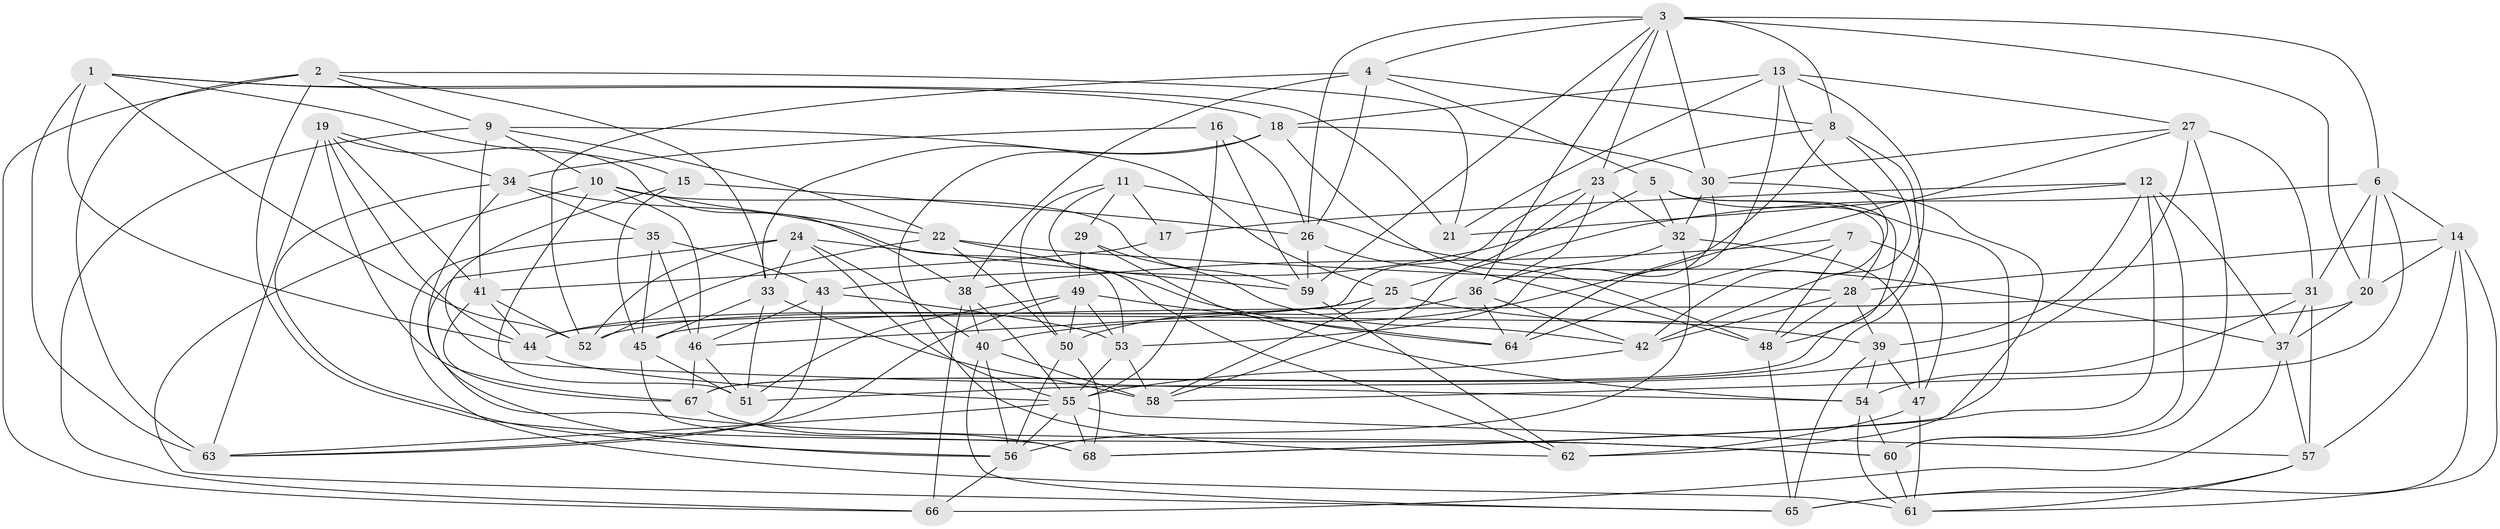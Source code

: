 // original degree distribution, {4: 1.0}
// Generated by graph-tools (version 1.1) at 2025/26/03/09/25 03:26:56]
// undirected, 68 vertices, 198 edges
graph export_dot {
graph [start="1"]
  node [color=gray90,style=filled];
  1;
  2;
  3;
  4;
  5;
  6;
  7;
  8;
  9;
  10;
  11;
  12;
  13;
  14;
  15;
  16;
  17;
  18;
  19;
  20;
  21;
  22;
  23;
  24;
  25;
  26;
  27;
  28;
  29;
  30;
  31;
  32;
  33;
  34;
  35;
  36;
  37;
  38;
  39;
  40;
  41;
  42;
  43;
  44;
  45;
  46;
  47;
  48;
  49;
  50;
  51;
  52;
  53;
  54;
  55;
  56;
  57;
  58;
  59;
  60;
  61;
  62;
  63;
  64;
  65;
  66;
  67;
  68;
  1 -- 15 [weight=1.0];
  1 -- 18 [weight=1.0];
  1 -- 21 [weight=1.0];
  1 -- 44 [weight=1.0];
  1 -- 52 [weight=1.0];
  1 -- 63 [weight=1.0];
  2 -- 9 [weight=1.0];
  2 -- 21 [weight=1.0];
  2 -- 33 [weight=1.0];
  2 -- 60 [weight=1.0];
  2 -- 63 [weight=1.0];
  2 -- 66 [weight=1.0];
  3 -- 4 [weight=1.0];
  3 -- 6 [weight=1.0];
  3 -- 8 [weight=1.0];
  3 -- 20 [weight=2.0];
  3 -- 23 [weight=1.0];
  3 -- 26 [weight=1.0];
  3 -- 30 [weight=1.0];
  3 -- 36 [weight=1.0];
  3 -- 59 [weight=1.0];
  4 -- 5 [weight=1.0];
  4 -- 8 [weight=1.0];
  4 -- 26 [weight=1.0];
  4 -- 38 [weight=1.0];
  4 -- 52 [weight=1.0];
  5 -- 28 [weight=1.0];
  5 -- 32 [weight=1.0];
  5 -- 43 [weight=1.0];
  5 -- 62 [weight=1.0];
  5 -- 67 [weight=1.0];
  6 -- 14 [weight=1.0];
  6 -- 20 [weight=1.0];
  6 -- 25 [weight=1.0];
  6 -- 31 [weight=1.0];
  6 -- 58 [weight=1.0];
  7 -- 38 [weight=1.0];
  7 -- 47 [weight=1.0];
  7 -- 48 [weight=1.0];
  7 -- 64 [weight=1.0];
  8 -- 23 [weight=1.0];
  8 -- 40 [weight=1.0];
  8 -- 42 [weight=1.0];
  8 -- 67 [weight=1.0];
  9 -- 10 [weight=1.0];
  9 -- 22 [weight=1.0];
  9 -- 25 [weight=1.0];
  9 -- 41 [weight=1.0];
  9 -- 66 [weight=1.0];
  10 -- 22 [weight=1.0];
  10 -- 46 [weight=1.0];
  10 -- 51 [weight=1.0];
  10 -- 59 [weight=1.0];
  10 -- 65 [weight=1.0];
  11 -- 17 [weight=2.0];
  11 -- 29 [weight=1.0];
  11 -- 37 [weight=1.0];
  11 -- 50 [weight=1.0];
  11 -- 62 [weight=1.0];
  12 -- 17 [weight=1.0];
  12 -- 21 [weight=1.0];
  12 -- 37 [weight=1.0];
  12 -- 39 [weight=1.0];
  12 -- 60 [weight=1.0];
  12 -- 68 [weight=1.0];
  13 -- 18 [weight=1.0];
  13 -- 21 [weight=1.0];
  13 -- 27 [weight=1.0];
  13 -- 42 [weight=1.0];
  13 -- 48 [weight=1.0];
  13 -- 64 [weight=1.0];
  14 -- 20 [weight=1.0];
  14 -- 28 [weight=1.0];
  14 -- 57 [weight=1.0];
  14 -- 61 [weight=1.0];
  14 -- 65 [weight=1.0];
  15 -- 26 [weight=1.0];
  15 -- 45 [weight=1.0];
  15 -- 54 [weight=1.0];
  16 -- 26 [weight=1.0];
  16 -- 34 [weight=1.0];
  16 -- 55 [weight=1.0];
  16 -- 59 [weight=1.0];
  17 -- 41 [weight=1.0];
  18 -- 30 [weight=1.0];
  18 -- 33 [weight=1.0];
  18 -- 48 [weight=1.0];
  18 -- 62 [weight=1.0];
  19 -- 34 [weight=1.0];
  19 -- 38 [weight=1.0];
  19 -- 41 [weight=1.0];
  19 -- 44 [weight=1.0];
  19 -- 63 [weight=1.0];
  19 -- 67 [weight=1.0];
  20 -- 37 [weight=1.0];
  20 -- 44 [weight=1.0];
  22 -- 28 [weight=1.0];
  22 -- 50 [weight=1.0];
  22 -- 52 [weight=1.0];
  22 -- 64 [weight=1.0];
  23 -- 32 [weight=1.0];
  23 -- 36 [weight=1.0];
  23 -- 46 [weight=1.0];
  23 -- 58 [weight=1.0];
  24 -- 33 [weight=1.0];
  24 -- 40 [weight=1.0];
  24 -- 52 [weight=1.0];
  24 -- 55 [weight=1.0];
  24 -- 56 [weight=1.0];
  24 -- 59 [weight=1.0];
  25 -- 39 [weight=1.0];
  25 -- 44 [weight=1.0];
  25 -- 52 [weight=1.0];
  25 -- 58 [weight=1.0];
  26 -- 48 [weight=1.0];
  26 -- 59 [weight=1.0];
  27 -- 30 [weight=1.0];
  27 -- 31 [weight=1.0];
  27 -- 51 [weight=1.0];
  27 -- 60 [weight=1.0];
  27 -- 64 [weight=1.0];
  28 -- 39 [weight=1.0];
  28 -- 42 [weight=1.0];
  28 -- 48 [weight=1.0];
  29 -- 42 [weight=1.0];
  29 -- 49 [weight=1.0];
  29 -- 54 [weight=1.0];
  30 -- 32 [weight=1.0];
  30 -- 53 [weight=1.0];
  30 -- 68 [weight=1.0];
  31 -- 37 [weight=1.0];
  31 -- 45 [weight=1.0];
  31 -- 54 [weight=1.0];
  31 -- 57 [weight=1.0];
  32 -- 36 [weight=1.0];
  32 -- 47 [weight=1.0];
  32 -- 56 [weight=1.0];
  33 -- 45 [weight=1.0];
  33 -- 51 [weight=1.0];
  33 -- 58 [weight=1.0];
  34 -- 35 [weight=1.0];
  34 -- 53 [weight=1.0];
  34 -- 56 [weight=1.0];
  34 -- 60 [weight=1.0];
  35 -- 43 [weight=2.0];
  35 -- 45 [weight=1.0];
  35 -- 46 [weight=1.0];
  35 -- 61 [weight=1.0];
  36 -- 42 [weight=1.0];
  36 -- 50 [weight=1.0];
  36 -- 64 [weight=1.0];
  37 -- 57 [weight=1.0];
  37 -- 66 [weight=1.0];
  38 -- 40 [weight=1.0];
  38 -- 55 [weight=1.0];
  38 -- 66 [weight=1.0];
  39 -- 47 [weight=1.0];
  39 -- 54 [weight=1.0];
  39 -- 65 [weight=1.0];
  40 -- 56 [weight=1.0];
  40 -- 58 [weight=1.0];
  40 -- 65 [weight=1.0];
  41 -- 44 [weight=1.0];
  41 -- 52 [weight=1.0];
  41 -- 67 [weight=1.0];
  42 -- 55 [weight=1.0];
  43 -- 46 [weight=1.0];
  43 -- 53 [weight=1.0];
  43 -- 63 [weight=1.0];
  44 -- 55 [weight=1.0];
  45 -- 51 [weight=1.0];
  45 -- 68 [weight=1.0];
  46 -- 51 [weight=1.0];
  46 -- 67 [weight=1.0];
  47 -- 61 [weight=1.0];
  47 -- 62 [weight=2.0];
  48 -- 65 [weight=1.0];
  49 -- 50 [weight=1.0];
  49 -- 51 [weight=1.0];
  49 -- 53 [weight=1.0];
  49 -- 63 [weight=1.0];
  49 -- 64 [weight=1.0];
  50 -- 56 [weight=1.0];
  50 -- 68 [weight=1.0];
  53 -- 55 [weight=1.0];
  53 -- 58 [weight=1.0];
  54 -- 60 [weight=1.0];
  54 -- 61 [weight=1.0];
  55 -- 56 [weight=1.0];
  55 -- 57 [weight=1.0];
  55 -- 63 [weight=1.0];
  55 -- 68 [weight=1.0];
  56 -- 66 [weight=2.0];
  57 -- 61 [weight=1.0];
  57 -- 65 [weight=1.0];
  59 -- 62 [weight=1.0];
  60 -- 61 [weight=1.0];
  67 -- 68 [weight=1.0];
}
